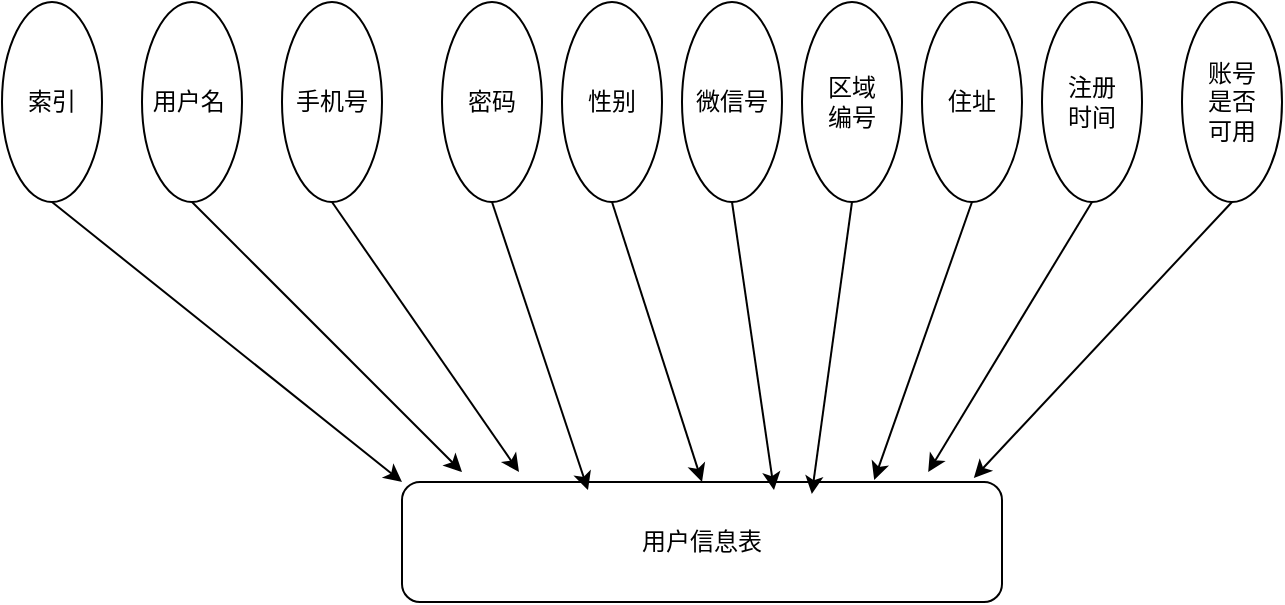 <mxfile version="21.1.9" type="github">
  <diagram name="第 1 页" id="6jC9SdL7d2CUVXCiat28">
    <mxGraphModel dx="900" dy="454" grid="1" gridSize="10" guides="1" tooltips="1" connect="1" arrows="1" fold="1" page="1" pageScale="1" pageWidth="827" pageHeight="1169" math="0" shadow="0">
      <root>
        <mxCell id="0" />
        <mxCell id="1" parent="0" />
        <mxCell id="VB6SmdvYTiruJXVyQcsZ-1" value="用户信息表" style="rounded=1;whiteSpace=wrap;html=1;" vertex="1" parent="1">
          <mxGeometry x="320" y="320" width="300" height="60" as="geometry" />
        </mxCell>
        <mxCell id="VB6SmdvYTiruJXVyQcsZ-4" style="rounded=0;orthogonalLoop=1;jettySize=auto;html=1;exitX=1;exitY=0.5;exitDx=0;exitDy=0;entryX=0;entryY=0;entryDx=0;entryDy=0;" edge="1" parent="1" source="VB6SmdvYTiruJXVyQcsZ-2" target="VB6SmdvYTiruJXVyQcsZ-1">
          <mxGeometry relative="1" as="geometry" />
        </mxCell>
        <mxCell id="VB6SmdvYTiruJXVyQcsZ-2" value="索引" style="ellipse;whiteSpace=wrap;html=1;direction=south;" vertex="1" parent="1">
          <mxGeometry x="120" y="80" width="50" height="100" as="geometry" />
        </mxCell>
        <mxCell id="VB6SmdvYTiruJXVyQcsZ-27" style="rounded=0;orthogonalLoop=1;jettySize=auto;html=1;exitX=1;exitY=0.5;exitDx=0;exitDy=0;entryX=0.1;entryY=-0.083;entryDx=0;entryDy=0;entryPerimeter=0;" edge="1" parent="1" source="VB6SmdvYTiruJXVyQcsZ-6" target="VB6SmdvYTiruJXVyQcsZ-1">
          <mxGeometry relative="1" as="geometry" />
        </mxCell>
        <mxCell id="VB6SmdvYTiruJXVyQcsZ-6" value="用户名&lt;span style=&quot;white-space: pre;&quot;&gt;	&lt;/span&gt;" style="ellipse;whiteSpace=wrap;html=1;direction=south;" vertex="1" parent="1">
          <mxGeometry x="190" y="80" width="50" height="100" as="geometry" />
        </mxCell>
        <mxCell id="VB6SmdvYTiruJXVyQcsZ-28" style="rounded=0;orthogonalLoop=1;jettySize=auto;html=1;exitX=1;exitY=0.5;exitDx=0;exitDy=0;entryX=0.195;entryY=-0.083;entryDx=0;entryDy=0;entryPerimeter=0;" edge="1" parent="1" source="VB6SmdvYTiruJXVyQcsZ-7" target="VB6SmdvYTiruJXVyQcsZ-1">
          <mxGeometry relative="1" as="geometry" />
        </mxCell>
        <mxCell id="VB6SmdvYTiruJXVyQcsZ-7" value="手机号" style="ellipse;whiteSpace=wrap;html=1;direction=south;" vertex="1" parent="1">
          <mxGeometry x="260" y="80" width="50" height="100" as="geometry" />
        </mxCell>
        <mxCell id="VB6SmdvYTiruJXVyQcsZ-29" style="rounded=0;orthogonalLoop=1;jettySize=auto;html=1;exitX=1;exitY=0.5;exitDx=0;exitDy=0;entryX=0.31;entryY=0.067;entryDx=0;entryDy=0;entryPerimeter=0;" edge="1" parent="1" source="VB6SmdvYTiruJXVyQcsZ-8" target="VB6SmdvYTiruJXVyQcsZ-1">
          <mxGeometry relative="1" as="geometry" />
        </mxCell>
        <mxCell id="VB6SmdvYTiruJXVyQcsZ-8" value="密码" style="ellipse;whiteSpace=wrap;html=1;direction=south;" vertex="1" parent="1">
          <mxGeometry x="340" y="80" width="50" height="100" as="geometry" />
        </mxCell>
        <mxCell id="VB6SmdvYTiruJXVyQcsZ-30" style="rounded=0;orthogonalLoop=1;jettySize=auto;html=1;exitX=1;exitY=0.5;exitDx=0;exitDy=0;entryX=0.5;entryY=0;entryDx=0;entryDy=0;" edge="1" parent="1" source="VB6SmdvYTiruJXVyQcsZ-9" target="VB6SmdvYTiruJXVyQcsZ-1">
          <mxGeometry relative="1" as="geometry" />
        </mxCell>
        <mxCell id="VB6SmdvYTiruJXVyQcsZ-9" value="性别" style="ellipse;whiteSpace=wrap;html=1;direction=south;" vertex="1" parent="1">
          <mxGeometry x="400" y="80" width="50" height="100" as="geometry" />
        </mxCell>
        <mxCell id="VB6SmdvYTiruJXVyQcsZ-31" style="rounded=0;orthogonalLoop=1;jettySize=auto;html=1;exitX=1;exitY=0.5;exitDx=0;exitDy=0;entryX=0.62;entryY=0.067;entryDx=0;entryDy=0;entryPerimeter=0;" edge="1" parent="1" source="VB6SmdvYTiruJXVyQcsZ-10" target="VB6SmdvYTiruJXVyQcsZ-1">
          <mxGeometry relative="1" as="geometry" />
        </mxCell>
        <mxCell id="VB6SmdvYTiruJXVyQcsZ-10" value="微信号" style="ellipse;whiteSpace=wrap;html=1;direction=south;" vertex="1" parent="1">
          <mxGeometry x="460" y="80" width="50" height="100" as="geometry" />
        </mxCell>
        <mxCell id="VB6SmdvYTiruJXVyQcsZ-34" style="rounded=0;orthogonalLoop=1;jettySize=auto;html=1;exitX=1;exitY=0.5;exitDx=0;exitDy=0;entryX=0.683;entryY=0.1;entryDx=0;entryDy=0;entryPerimeter=0;" edge="1" parent="1" source="VB6SmdvYTiruJXVyQcsZ-12" target="VB6SmdvYTiruJXVyQcsZ-1">
          <mxGeometry relative="1" as="geometry" />
        </mxCell>
        <mxCell id="VB6SmdvYTiruJXVyQcsZ-12" value="区域&lt;br&gt;编号" style="ellipse;whiteSpace=wrap;html=1;direction=south;" vertex="1" parent="1">
          <mxGeometry x="520" y="80" width="50" height="100" as="geometry" />
        </mxCell>
        <mxCell id="VB6SmdvYTiruJXVyQcsZ-35" style="rounded=0;orthogonalLoop=1;jettySize=auto;html=1;exitX=1;exitY=0.5;exitDx=0;exitDy=0;entryX=0.787;entryY=-0.017;entryDx=0;entryDy=0;entryPerimeter=0;" edge="1" parent="1" source="VB6SmdvYTiruJXVyQcsZ-13" target="VB6SmdvYTiruJXVyQcsZ-1">
          <mxGeometry relative="1" as="geometry" />
        </mxCell>
        <mxCell id="VB6SmdvYTiruJXVyQcsZ-13" value="住址" style="ellipse;whiteSpace=wrap;html=1;direction=south;" vertex="1" parent="1">
          <mxGeometry x="580" y="80" width="50" height="100" as="geometry" />
        </mxCell>
        <mxCell id="VB6SmdvYTiruJXVyQcsZ-36" style="rounded=0;orthogonalLoop=1;jettySize=auto;html=1;exitX=1;exitY=0.5;exitDx=0;exitDy=0;entryX=0.877;entryY=-0.083;entryDx=0;entryDy=0;entryPerimeter=0;" edge="1" parent="1" source="VB6SmdvYTiruJXVyQcsZ-14" target="VB6SmdvYTiruJXVyQcsZ-1">
          <mxGeometry relative="1" as="geometry" />
        </mxCell>
        <mxCell id="VB6SmdvYTiruJXVyQcsZ-14" value="注册&lt;br&gt;时间" style="ellipse;whiteSpace=wrap;html=1;direction=south;" vertex="1" parent="1">
          <mxGeometry x="640" y="80" width="50" height="100" as="geometry" />
        </mxCell>
        <mxCell id="VB6SmdvYTiruJXVyQcsZ-37" style="rounded=0;orthogonalLoop=1;jettySize=auto;html=1;exitX=1;exitY=0.5;exitDx=0;exitDy=0;entryX=0.953;entryY=-0.033;entryDx=0;entryDy=0;entryPerimeter=0;" edge="1" parent="1" source="VB6SmdvYTiruJXVyQcsZ-15" target="VB6SmdvYTiruJXVyQcsZ-1">
          <mxGeometry relative="1" as="geometry" />
        </mxCell>
        <mxCell id="VB6SmdvYTiruJXVyQcsZ-15" value="账号&lt;br&gt;是否&lt;br&gt;可用" style="ellipse;whiteSpace=wrap;html=1;direction=south;" vertex="1" parent="1">
          <mxGeometry x="710" y="80" width="50" height="100" as="geometry" />
        </mxCell>
      </root>
    </mxGraphModel>
  </diagram>
</mxfile>
